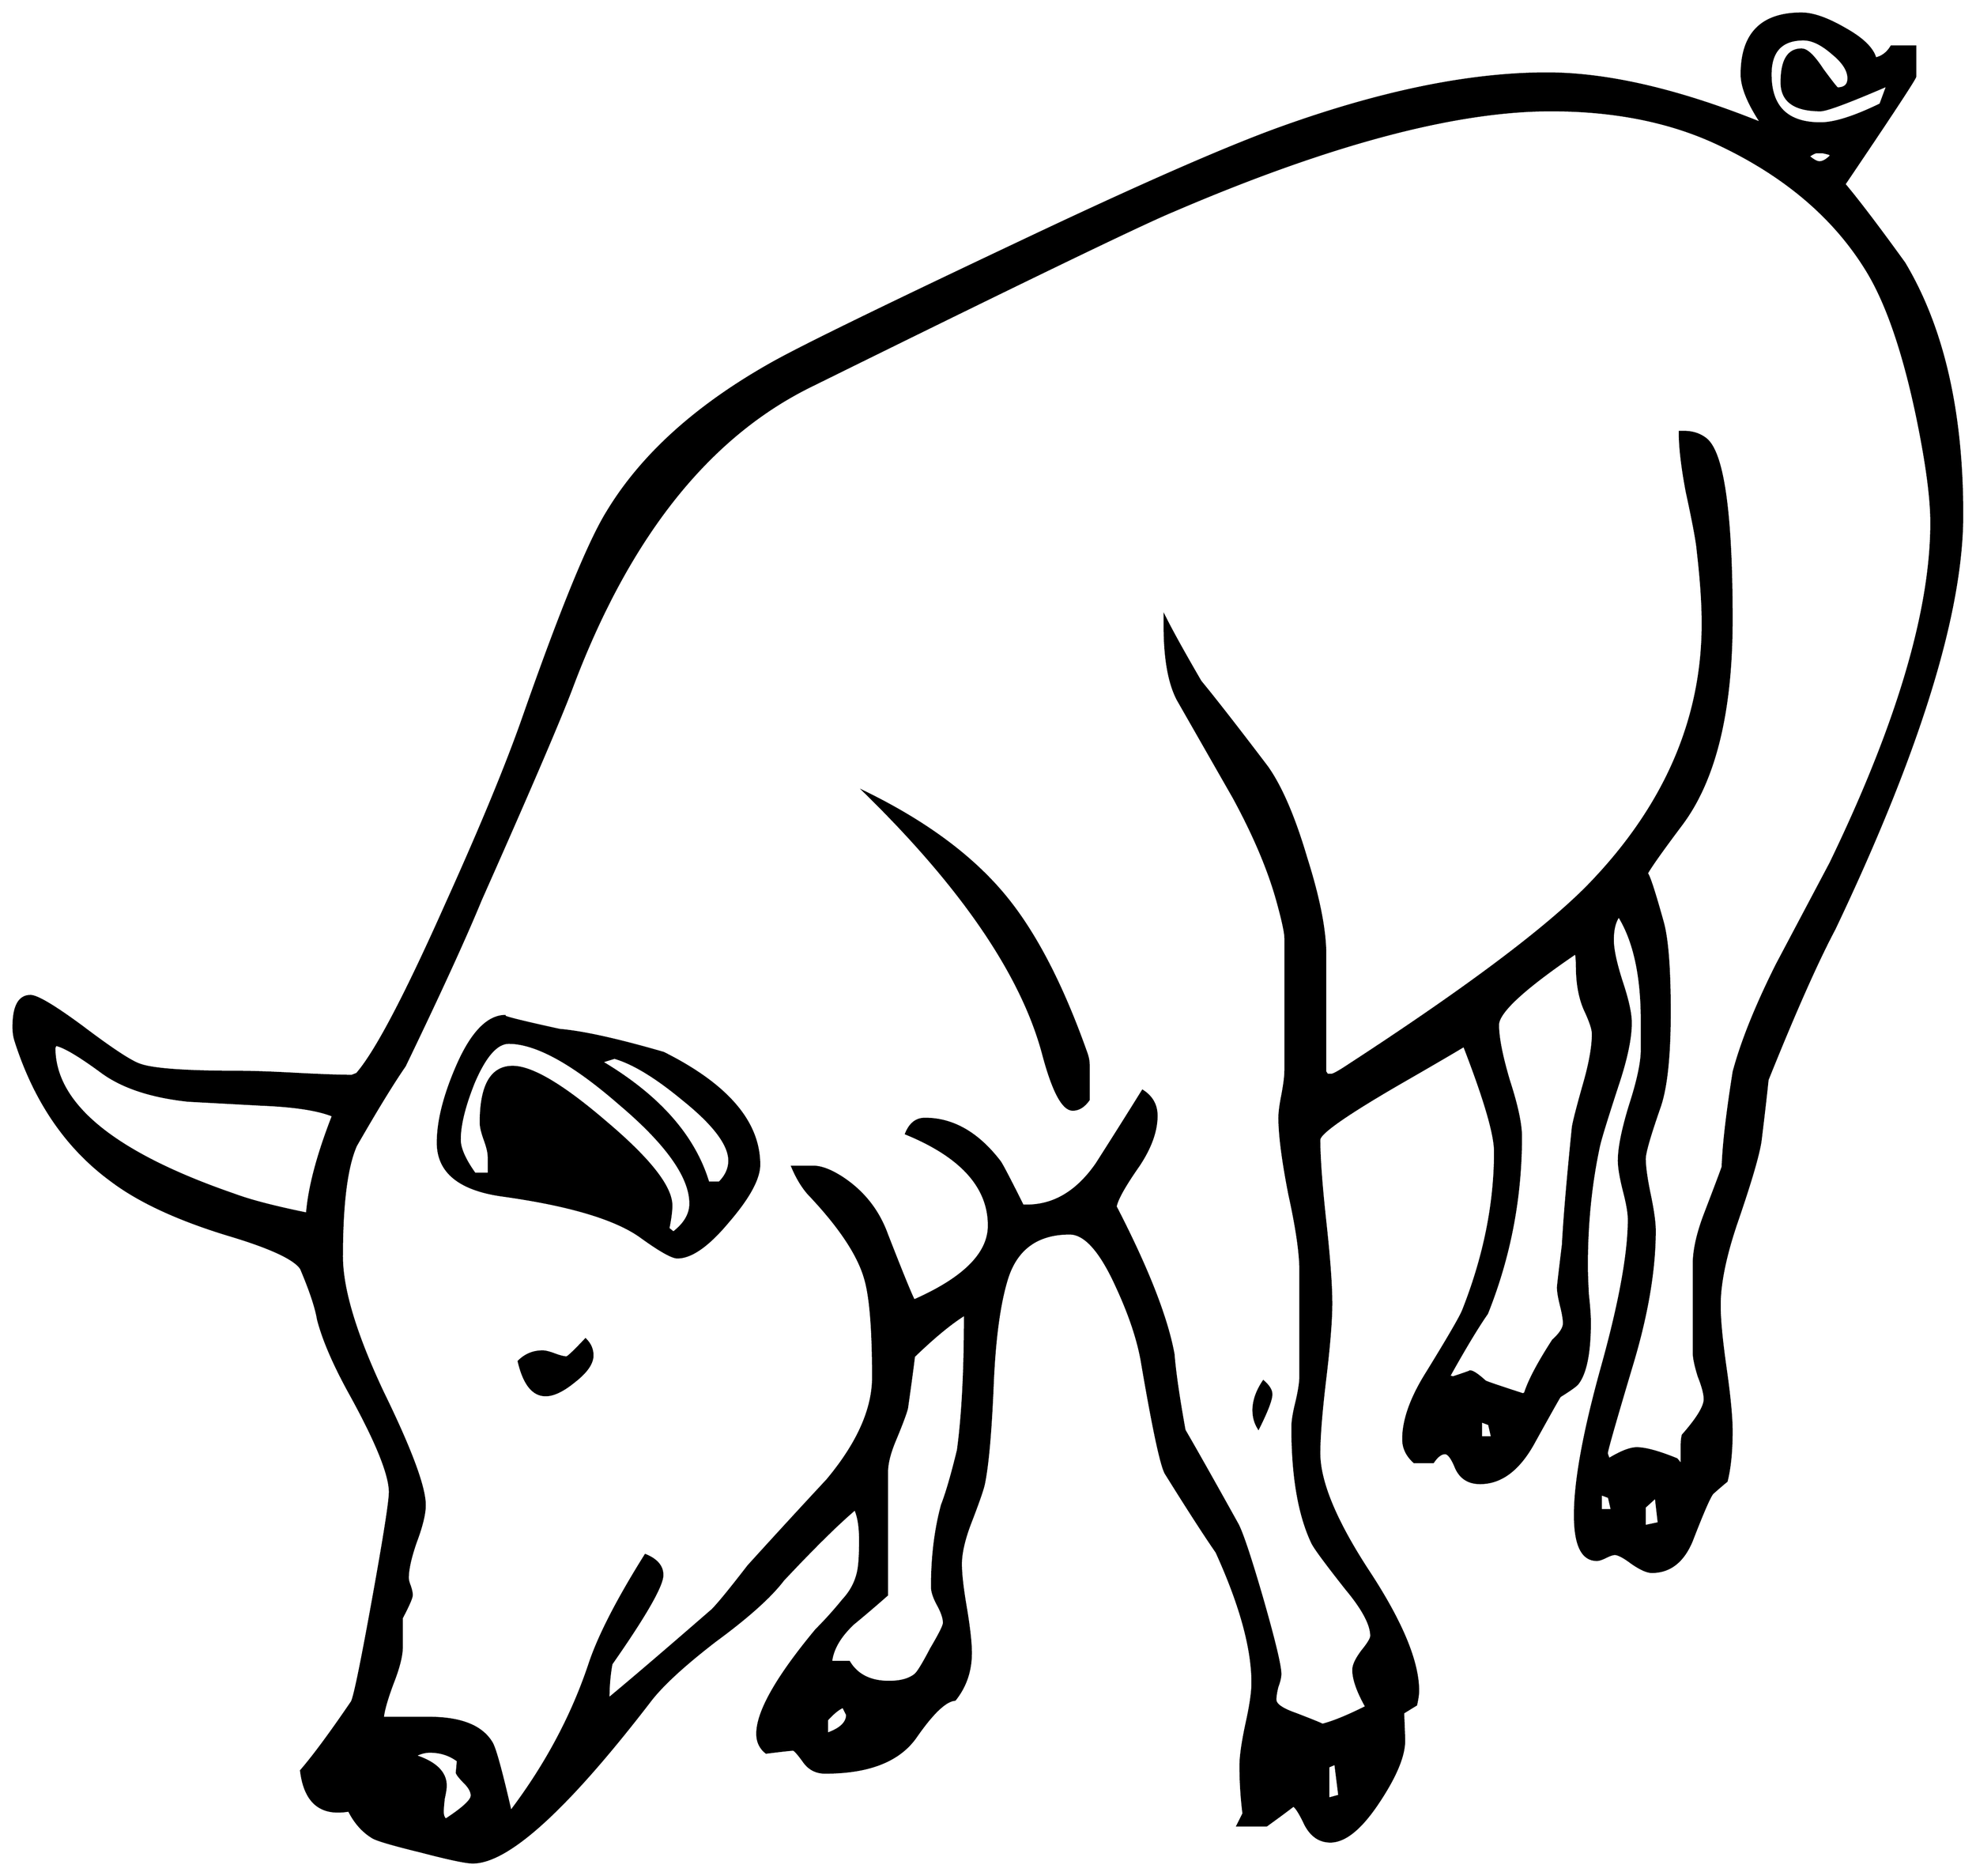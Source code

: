 


\begin{tikzpicture}[y=0.80pt, x=0.80pt, yscale=-1.0, xscale=1.0, inner sep=0pt, outer sep=0pt]
\begin{scope}[shift={(100.0,1743.0)},nonzero rule]
  \path[draw=.,fill=.,line width=1.600pt] (2016.0,-1043.0) ..
    controls (2016.0,-945.667) and (1973.333,-807.333) ..
    (1888.0,-628.0) .. controls (1870.667,-595.333) and
    (1848.333,-545.0) .. (1821.0,-477.0) .. controls
    (1819.667,-463.667) and (1817.333,-443.333) .. (1814.0,-416.0) ..
    controls (1812.0,-402.0) and (1804.0,-374.667) ..
    (1790.0,-334.0) .. controls (1778.667,-300.667) and
    (1773.0,-273.0) .. (1773.0,-251.0) .. controls
    (1773.0,-237.0) and (1775.0,-216.0) .. (1779.0,-188.0) ..
    controls (1783.0,-160.0) and (1785.0,-139.0) ..
    (1785.0,-125.0) .. controls (1785.0,-105.0) and
    (1783.333,-88.333) .. (1780.0,-75.0) .. controls (1776.667,-72.333)
    and (1772.0,-68.333) .. (1766.0,-63.0) .. controls
    (1763.333,-60.333) and (1756.333,-44.333) .. (1745.0,-15.0) ..
    controls (1736.333,5.667) and (1723.0,16.0) .. (1705.0,16.0) ..
    controls (1700.333,16.0) and (1693.667,13.0) .. (1685.0,7.0) ..
    controls (1677.0,1.0) and (1671.333,-2.0) .. (1668.0,-2.0) ..
    controls (1666.0,-2.0) and (1663.0,-1.0) .. (1659.0,1.0) ..
    controls (1655.0,3.0) and (1652.0,4.0) .. (1650.0,4.0) ..
    controls (1635.333,4.0) and (1628.0,-11.0) .. (1628.0,-41.0)
    .. controls (1628.0,-75.0) and (1637.0,-124.333) ..
    (1655.0,-189.0) .. controls (1673.0,-253.667) and
    (1682.0,-303.0) .. (1682.0,-337.0) .. controls
    (1682.0,-343.667) and (1680.333,-353.333) .. (1677.0,-366.0) ..
    controls (1673.667,-379.333) and (1672.0,-389.333) ..
    (1672.0,-396.0) .. controls (1672.0,-408.667) and
    (1675.667,-427.0) .. (1683.0,-451.0) .. controls
    (1691.0,-475.667) and (1695.0,-494.333) .. (1695.0,-507.0) --
    (1695.0,-536.0) .. controls (1695.0,-581.333) and
    (1687.333,-616.333) .. (1672.0,-641.0) .. controls
    (1668.0,-635.667) and (1666.0,-627.667) .. (1666.0,-617.0) ..
    controls (1666.0,-607.667) and (1669.0,-593.667) ..
    (1675.0,-575.0) .. controls (1681.0,-557.0) and
    (1684.0,-543.333) .. (1684.0,-534.0) .. controls
    (1684.0,-518.667) and (1679.667,-498.0) .. (1671.0,-472.0) ..
    controls (1659.667,-437.333) and (1653.333,-416.667) ..
    (1652.0,-410.0) .. controls (1644.0,-372.667) and
    (1640.0,-333.0) .. (1640.0,-291.0) .. controls
    (1640.0,-284.333) and (1640.333,-274.667) .. (1641.0,-262.0) ..
    controls (1642.333,-250.0) and (1643.0,-240.667) ..
    (1643.0,-234.0) .. controls (1643.0,-204.0) and
    (1639.0,-183.667) .. (1631.0,-173.0) .. controls
    (1629.667,-171.0) and (1623.667,-166.667) .. (1613.0,-160.0) ..
    controls (1612.333,-159.333) and (1603.333,-143.333) ..
    (1586.0,-112.0) .. controls (1571.333,-86.0) and
    (1553.667,-73.0) .. (1533.0,-73.0) .. controls (1521.667,-73.0)
    and (1513.667,-78.0) .. (1509.0,-88.0) .. controls
    (1505.0,-98.0) and (1501.333,-103.0) .. (1498.0,-103.0) ..
    controls (1494.0,-103.0) and (1490.0,-100.0) ..
    (1486.0,-94.0) -- (1467.0,-94.0) .. controls (1459.667,-100.667)
    and (1456.0,-108.333) .. (1456.0,-117.0) .. controls
    (1456.0,-136.333) and (1464.0,-158.667) .. (1480.0,-184.0) ..
    controls (1501.333,-218.667) and (1513.333,-239.333) ..
    (1516.0,-246.0) .. controls (1537.333,-300.0) and
    (1548.0,-353.0) .. (1548.0,-405.0) .. controls
    (1548.0,-422.333) and (1537.667,-457.667) .. (1517.0,-511.0) ..
    controls (1503.667,-503.0) and (1483.667,-491.333) ..
    (1457.0,-476.0) .. controls (1400.333,-443.333) and
    (1372.0,-423.667) .. (1372.0,-417.0) .. controls
    (1372.0,-399.0) and (1374.0,-371.667) .. (1378.0,-335.0) ..
    controls (1382.0,-298.333) and (1384.0,-271.0) ..
    (1384.0,-253.0) .. controls (1384.0,-236.333) and
    (1382.0,-211.333) .. (1378.0,-178.0) .. controls
    (1374.0,-144.667) and (1372.0,-119.667) .. (1372.0,-103.0) ..
    controls (1372.0,-74.333) and (1388.333,-35.0) .. (1421.0,15.0)
    .. controls (1454.333,65.667) and (1471.0,105.667) ..
    (1471.0,135.0) .. controls (1471.0,138.333) and (1470.333,143.0)
    .. (1469.0,149.0) -- (1456.0,157.0) .. controls
    (1456.667,173.667) and (1457.0,183.0) .. (1457.0,185.0) ..
    controls (1457.0,200.333) and (1448.333,221.0) .. (1431.0,247.0)
    .. controls (1413.667,273.0) and (1397.667,286.0) ..
    (1383.0,286.0) .. controls (1372.333,286.0) and (1364.0,280.333)
    .. (1358.0,269.0) .. controls (1352.667,257.667) and
    (1348.667,251.333) .. (1346.0,250.0) .. controls (1340.0,254.667)
    and (1331.0,261.333) .. (1319.0,270.0) -- (1290.0,270.0) --
    (1296.0,258.0) .. controls (1294.0,242.0) and (1293.0,226.0)
    .. (1293.0,210.0) .. controls (1293.0,200.667) and
    (1295.0,186.667) .. (1299.0,168.0) .. controls (1303.0,150.0)
    and (1305.0,136.333) .. (1305.0,127.0) .. controls
    (1305.0,92.333) and (1293.0,48.667) .. (1269.0,-4.0) .. controls
    (1257.0,-21.333) and (1240.0,-47.667) .. (1218.0,-83.0) ..
    controls (1213.333,-91.667) and (1205.333,-129.333) ..
    (1194.0,-196.0) .. controls (1190.0,-218.0) and
    (1181.667,-242.667) .. (1169.0,-270.0) .. controls
    (1153.0,-305.333) and (1137.333,-323.0) .. (1122.0,-323.0) ..
    controls (1089.333,-323.0) and (1068.333,-307.667) ..
    (1059.0,-277.0) .. controls (1051.667,-253.0) and
    (1047.0,-219.0) .. (1045.0,-175.0) .. controls
    (1043.0,-125.667) and (1040.0,-91.333) .. (1036.0,-72.0) ..
    controls (1034.667,-66.0) and (1030.0,-52.667) .. (1022.0,-32.0)
    .. controls (1016.0,-16.0) and (1013.0,-2.667) .. (1013.0,8.0)
    .. controls (1013.0,18.0) and (1014.667,32.667) .. (1018.0,52.0)
    .. controls (1021.333,72.0) and (1023.0,87.0) .. (1023.0,97.0)
    .. controls (1023.0,115.0) and (1017.667,130.667) ..
    (1007.0,144.0) .. controls (997.667,144.667) and (984.667,157.0)
    .. (968.0,181.0) .. controls (951.333,205.0) and (921.0,217.0)
    .. (877.0,217.0) .. controls (867.667,217.0) and (860.333,213.0)
    .. (855.0,205.0) .. controls (849.667,197.667) and (846.333,194.0)
    .. (845.0,194.0) .. controls (843.0,194.0) and (834.0,195.0)
    .. (818.0,197.0) .. controls (812.0,192.333) and (809.0,186.0)
    .. (809.0,178.0) .. controls (809.0,156.0) and (828.667,121.333)
    .. (868.0,74.0) .. controls (877.333,64.667) and (886.333,54.667) ..
    (895.0,44.0) .. controls (904.333,34.0) and (909.667,22.333) ..
    (911.0,9.0) .. controls (911.667,3.0) and (912.0,-5.333) ..
    (912.0,-16.0) .. controls (912.0,-29.333) and (910.333,-39.667) ..
    (907.0,-47.0) .. controls (889.667,-32.333) and (865.667,-8.667) ..
    (835.0,24.0) .. controls (822.333,40.667) and (799.667,61.0) ..
    (767.0,85.0) .. controls (735.0,109.667) and (713.0,130.0) ..
    (701.0,146.0) .. controls (618.333,253.333) and (559.333,307.0) ..
    (524.0,307.0) .. controls (517.333,307.0) and (500.0,303.333) ..
    (472.0,296.0) .. controls (444.667,289.333) and (428.667,284.667) ..
    (424.0,282.0) .. controls (414.0,276.0) and (406.0,267.0) ..
    (400.0,255.0) .. controls (396.0,255.667) and (392.333,256.0) ..
    (389.0,256.0) .. controls (367.667,256.0) and (355.333,242.333) ..
    (352.0,215.0) .. controls (364.667,200.333) and (381.667,177.333) ..
    (403.0,146.0) .. controls (405.667,140.667) and (412.667,106.667) ..
    (424.0,44.0) .. controls (435.333,-18.667) and (441.0,-54.667) ..
    (441.0,-64.0) .. controls (441.0,-81.333) and (428.0,-113.667)
    .. (402.0,-161.0) .. controls (385.333,-191.0) and
    (374.333,-216.333) .. (369.0,-237.0) .. controls (367.0,-249.0)
    and (361.333,-266.0) .. (352.0,-288.0) .. controls
    (345.333,-298.0) and (320.667,-309.333) .. (278.0,-322.0) ..
    controls (228.0,-337.333) and (189.333,-355.333) .. (162.0,-376.0)
    .. controls (117.333,-408.667) and (85.333,-455.333) ..
    (66.0,-516.0) .. controls (64.667,-520.0) and (64.0,-524.667) ..
    (64.0,-530.0) .. controls (64.0,-550.667) and (69.667,-561.0) ..
    (81.0,-561.0) .. controls (87.667,-561.0) and (105.0,-550.667)
    .. (133.0,-530.0) .. controls (163.0,-507.333) and
    (182.333,-494.667) .. (191.0,-492.0) .. controls (204.333,-487.333)
    and (237.667,-485.0) .. (291.0,-485.0) .. controls
    (303.667,-485.0) and (322.333,-484.333) .. (347.0,-483.0) ..
    controls (372.333,-481.667) and (391.0,-481.0) .. (403.0,-481.0)
    -- (408.0,-483.0) .. controls (426.667,-504.333) and
    (456.333,-560.667) .. (497.0,-652.0) .. controls (531.667,-728.667)
    and (557.333,-790.667) .. (574.0,-838.0) .. controls
    (612.0,-946.667) and (640.333,-1016.0) .. (659.0,-1046.0) ..
    controls (693.667,-1103.333) and (749.333,-1153.333) ..
    (826.0,-1196.0) .. controls (856.0,-1212.667) and
    (938.0,-1252.667) .. (1072.0,-1316.0) .. controls
    (1188.667,-1371.333) and (1274.333,-1409.0) .. (1329.0,-1429.0) ..
    controls (1431.667,-1466.333) and (1522.0,-1485.0) ..
    (1600.0,-1485.0) .. controls (1660.667,-1485.0) and
    (1732.333,-1468.333) .. (1815.0,-1435.0) .. controls
    (1801.667,-1455.0) and (1795.0,-1471.333) .. (1795.0,-1484.0) ..
    controls (1795.0,-1524.667) and (1815.0,-1545.0) ..
    (1855.0,-1545.0) .. controls (1866.333,-1545.0) and
    (1880.667,-1540.0) .. (1898.0,-1530.0) .. controls
    (1916.0,-1520.0) and (1926.333,-1510.0) .. (1929.0,-1500.0) ..
    controls (1935.667,-1501.333) and (1941.0,-1505.333) ..
    (1945.0,-1512.0) -- (1969.0,-1512.0) -- (1969.0,-1482.0) ..
    controls (1969.0,-1480.0) and (1945.333,-1444.0) ..
    (1898.0,-1374.0) .. controls (1912.0,-1357.333) and
    (1932.0,-1331.0) .. (1958.0,-1295.0) .. controls
    (1996.667,-1230.333) and (2016.0,-1146.333) .. (2016.0,-1043.0) --
    cycle(1941.0,-1473.0) .. controls (1902.333,-1456.333) and
    (1880.0,-1448.0) .. (1874.0,-1448.0) .. controls
    (1848.0,-1448.0) and (1835.0,-1457.333) .. (1835.0,-1476.0) ..
    controls (1835.0,-1498.0) and (1841.667,-1509.0) ..
    (1855.0,-1509.0) .. controls (1860.333,-1509.0) and
    (1867.333,-1502.333) .. (1876.0,-1489.0) .. controls
    (1885.333,-1476.333) and (1890.333,-1470.0) .. (1891.0,-1470.0) ..
    controls (1898.333,-1470.0) and (1902.0,-1473.333) ..
    (1902.0,-1480.0) .. controls (1902.0,-1488.0) and
    (1896.667,-1496.333) .. (1886.0,-1505.0) .. controls
    (1875.333,-1514.333) and (1865.667,-1519.0) .. (1857.0,-1519.0) ..
    controls (1835.0,-1519.0) and (1824.0,-1507.333) ..
    (1824.0,-1484.0) .. controls (1824.0,-1451.333) and
    (1840.667,-1435.0) .. (1874.0,-1435.0) .. controls
    (1888.0,-1435.0) and (1908.0,-1441.333) .. (1934.0,-1454.0) --
    (1941.0,-1473.0) -- cycle(1884.0,-1402.0) --
    (1884.0,-1404.0) .. controls (1882.0,-1404.667) and
    (1879.333,-1405.333) .. (1876.0,-1406.0) -- (1870.0,-1406.0) ..
    controls (1868.667,-1406.0) and (1866.0,-1404.667) ..
    (1862.0,-1402.0) .. controls (1866.667,-1398.0) and
    (1870.333,-1396.0) .. (1873.0,-1396.0) .. controls
    (1876.333,-1396.0) and (1880.0,-1398.0) .. (1884.0,-1402.0) --
    cycle(1646.0,-523.0) .. controls (1646.0,-527.667) and
    (1643.333,-535.667) .. (1638.0,-547.0) .. controls
    (1632.667,-559.0) and (1630.0,-573.667) .. (1630.0,-591.0) ..
    controls (1630.0,-595.667) and (1629.667,-600.0) ..
    (1629.0,-604.0) .. controls (1577.0,-568.667) and
    (1551.0,-544.667) .. (1551.0,-532.0) .. controls
    (1551.0,-519.333) and (1554.667,-500.667) .. (1562.0,-476.0) ..
    controls (1570.0,-451.333) and (1574.0,-432.667) ..
    (1574.0,-420.0) .. controls (1574.0,-358.667) and
    (1562.667,-299.667) .. (1540.0,-243.0) .. controls
    (1530.667,-229.667) and (1518.0,-208.667) .. (1502.0,-180.0) --
    (1506.0,-179.0) .. controls (1518.0,-183.0) and
    (1523.667,-185.0) .. (1523.0,-185.0) .. controls
    (1525.667,-185.0) and (1530.667,-181.667) .. (1538.0,-175.0) ..
    controls (1538.667,-174.333) and (1551.333,-170.0) ..
    (1576.0,-162.0) -- (1578.0,-163.0) .. controls
    (1582.0,-175.667) and (1591.333,-193.333) .. (1606.0,-216.0) ..
    controls (1613.333,-222.667) and (1617.0,-228.333) ..
    (1617.0,-233.0) .. controls (1617.0,-237.0) and
    (1616.0,-243.0) .. (1614.0,-251.0) .. controls
    (1612.0,-259.0) and (1611.0,-265.0) .. (1611.0,-269.0) ..
    controls (1611.0,-270.333) and (1612.667,-284.667) ..
    (1616.0,-312.0) .. controls (1617.333,-338.0) and
    (1620.667,-377.333) .. (1626.0,-430.0) .. controls
    (1627.333,-437.333) and (1631.333,-452.667) .. (1638.0,-476.0) ..
    controls (1643.333,-495.333) and (1646.0,-511.0) ..
    (1646.0,-523.0) -- cycle(1985.0,-1035.0) .. controls
    (1985.0,-1059.667) and (1980.333,-1094.667) .. (1971.0,-1140.0) ..
    controls (1957.667,-1204.0) and (1941.333,-1252.333) ..
    (1922.0,-1285.0) .. controls (1889.333,-1339.667) and
    (1838.667,-1383.0) .. (1770.0,-1415.0) .. controls
    (1722.667,-1437.0) and (1667.333,-1448.0) .. (1604.0,-1448.0) ..
    controls (1508.0,-1448.0) and (1381.667,-1414.333) ..
    (1225.0,-1347.0) .. controls (1194.333,-1334.333) and
    (1073.667,-1276.0) .. (863.0,-1172.0) .. controls
    (759.667,-1121.333) and (679.667,-1020.333) .. (623.0,-869.0) ..
    controls (610.333,-835.667) and (580.0,-765.0) .. (532.0,-657.0)
    .. controls (516.667,-619.667) and (491.333,-564.333) ..
    (456.0,-491.0) .. controls (444.0,-473.667) and (427.667,-447.0)
    .. (407.0,-411.0) .. controls (397.667,-389.667) and
    (393.0,-352.667) .. (393.0,-300.0) .. controls (393.0,-267.333)
    and (406.667,-222.0) .. (434.0,-164.0) .. controls
    (462.0,-106.667) and (476.0,-69.0) .. (476.0,-51.0) ..
    controls (476.0,-42.333) and (473.0,-30.0) .. (467.0,-14.0) ..
    controls (461.667,1.333) and (459.0,13.333) .. (459.0,22.0) ..
    controls (459.0,24.0) and (459.667,26.667) .. (461.0,30.0) ..
    controls (462.333,34.0) and (463.0,37.0) .. (463.0,39.0) ..
    controls (463.0,41.667) and (459.667,49.333) .. (453.0,62.0) ..
    controls (453.0,62.0) and (453.0,71.667) .. (453.0,91.0) ..
    controls (453.0,99.667) and (450.0,111.667) .. (444.0,127.0) ..
    controls (438.0,143.0) and (434.667,154.667) .. (434.0,162.0) ..
    controls (434.0,162.0) and (449.333,162.0) .. (480.0,162.0) ..
    controls (512.0,162.0) and (533.0,170.333) .. (543.0,187.0) ..
    controls (546.333,192.333) and (552.667,215.333) .. (562.0,256.0) ..
    controls (597.333,209.333) and (623.667,160.0) .. (641.0,108.0) ..
    controls (650.333,80.0) and (669.0,43.667) .. (697.0,-1.0) ..
    controls (708.333,3.667) and (714.0,10.333) .. (714.0,19.0) ..
    controls (714.0,29.667) and (697.0,59.333) .. (663.0,108.0) ..
    controls (661.0,118.667) and (660.0,130.333) .. (660.0,143.0) ..
    controls (683.333,123.667) and (718.0,94.0) .. (764.0,54.0) ..
    controls (770.0,48.0) and (782.0,33.333) .. (800.0,10.0) ..
    controls (826.0,-18.667) and (852.333,-47.333) .. (879.0,-76.0) ..
    controls (909.667,-112.667) and (925.0,-147.0) .. (925.0,-179.0)
    .. controls (925.0,-227.0) and (922.333,-260.0) ..
    (917.0,-278.0) .. controls (910.333,-301.333) and (892.333,-328.667)
    .. (863.0,-360.0) .. controls (855.667,-367.333) and
    (849.333,-377.333) .. (844.0,-390.0) -- (865.0,-390.0) ..
    controls (873.0,-390.0) and (882.667,-386.333) .. (894.0,-379.0)
    .. controls (915.333,-365.0) and (930.333,-346.0) ..
    (939.0,-322.0) .. controls (954.333,-282.667) and (963.333,-260.667)
    .. (966.0,-256.0) .. controls (1016.0,-278.0) and
    (1041.0,-303.0) .. (1041.0,-331.0) .. controls
    (1041.0,-369.667) and (1013.333,-400.333) .. (958.0,-423.0) ..
    controls (962.0,-433.0) and (968.333,-438.0) .. (977.0,-438.0)
    .. controls (1005.0,-438.0) and (1030.0,-423.667) ..
    (1052.0,-395.0) .. controls (1054.0,-392.333) and
    (1061.667,-377.667) .. (1075.0,-351.0) -- (1079.0,-351.0) ..
    controls (1106.333,-351.0) and (1129.667,-365.0) ..
    (1149.0,-393.0) .. controls (1164.333,-417.0) and
    (1179.667,-441.333) .. (1195.0,-466.0) .. controls
    (1204.333,-460.0) and (1209.0,-451.667) .. (1209.0,-441.0) ..
    controls (1209.0,-425.667) and (1203.0,-409.0) ..
    (1191.0,-391.0) .. controls (1177.0,-371.0) and
    (1169.333,-357.333) .. (1168.0,-350.0) .. controls
    (1200.0,-288.0) and (1219.333,-238.667) .. (1226.0,-202.0) ..
    controls (1227.333,-184.667) and (1231.0,-159.333) ..
    (1237.0,-126.0) .. controls (1249.0,-105.333) and
    (1266.667,-74.0) .. (1290.0,-32.0) .. controls (1294.667,-23.333)
    and (1303.0,1.667) .. (1315.0,43.0) .. controls (1327.0,85.0)
    and (1333.0,110.0) .. (1333.0,118.0) .. controls
    (1333.0,121.333) and (1332.0,125.667) .. (1330.0,131.0) ..
    controls (1328.667,136.333) and (1328.0,140.667) .. (1328.0,144.0)
    .. controls (1328.0,148.667) and (1334.667,153.333) ..
    (1348.0,158.0) .. controls (1365.333,164.667) and (1374.333,168.333)
    .. (1375.0,169.0) .. controls (1385.667,166.333) and
    (1400.333,160.333) .. (1419.0,151.0) .. controls (1410.333,135.667)
    and (1406.0,123.333) .. (1406.0,114.0) .. controls
    (1406.0,109.333) and (1409.0,103.0) .. (1415.0,95.0) ..
    controls (1421.0,87.667) and (1424.0,82.667) .. (1424.0,80.0) ..
    controls (1424.0,68.667) and (1415.667,53.0) .. (1399.0,33.0) ..
    controls (1379.0,7.667) and (1367.667,-7.667) .. (1365.0,-13.0) ..
    controls (1351.667,-41.0) and (1345.0,-79.667) ..
    (1345.0,-129.0) .. controls (1345.0,-135.0) and
    (1346.333,-143.333) .. (1349.0,-154.0) .. controls
    (1351.667,-165.333) and (1353.0,-174.0) .. (1353.0,-180.0) --
    (1353.0,-286.0) .. controls (1353.0,-303.333) and
    (1349.333,-328.667) .. (1342.0,-362.0) .. controls
    (1335.333,-396.0) and (1332.0,-421.667) .. (1332.0,-439.0) ..
    controls (1332.0,-444.333) and (1333.0,-452.0) ..
    (1335.0,-462.0) .. controls (1337.0,-472.667) and
    (1338.0,-480.667) .. (1338.0,-486.0) -- (1338.0,-619.0) ..
    controls (1338.0,-624.333) and (1335.333,-636.667) ..
    (1330.0,-656.0) .. controls (1321.333,-687.333) and
    (1306.667,-722.0) .. (1286.0,-760.0) .. controls
    (1267.333,-792.667) and (1248.667,-825.333) .. (1230.0,-858.0) ..
    controls (1221.333,-874.667) and (1217.0,-899.333) ..
    (1217.0,-932.0) -- (1217.0,-941.0) .. controls
    (1224.333,-926.333) and (1236.333,-904.667) .. (1253.0,-876.0) ..
    controls (1268.333,-857.333) and (1290.667,-828.667) ..
    (1320.0,-790.0) .. controls (1334.0,-770.0) and
    (1347.0,-739.667) .. (1359.0,-699.0) .. controls
    (1371.667,-659.0) and (1378.0,-626.667) .. (1378.0,-602.0) --
    (1378.0,-485.0) -- (1380.0,-482.0) -- (1384.0,-482.0) ..
    controls (1386.0,-482.0) and (1392.0,-485.333) ..
    (1402.0,-492.0) .. controls (1518.667,-568.0) and
    (1598.333,-627.667) .. (1641.0,-671.0) .. controls
    (1717.667,-749.667) and (1756.0,-837.333) .. (1756.0,-934.0) ..
    controls (1756.0,-954.0) and (1754.333,-978.333) ..
    (1751.0,-1007.0) .. controls (1750.333,-1015.667) and
    (1746.667,-1035.333) .. (1740.0,-1066.0) .. controls
    (1735.333,-1090.667) and (1733.0,-1110.667) .. (1733.0,-1126.0) --
    (1737.0,-1126.0) .. controls (1745.667,-1126.0) and
    (1753.0,-1123.667) .. (1759.0,-1119.0) .. controls
    (1776.333,-1105.667) and (1785.0,-1045.333) .. (1785.0,-938.0) ..
    controls (1785.0,-846.0) and (1768.333,-777.667) ..
    (1735.0,-733.0) .. controls (1711.0,-701.0) and
    (1699.0,-683.667) .. (1699.0,-681.0) .. controls
    (1699.0,-691.0) and (1704.667,-675.667) .. (1716.0,-635.0) ..
    controls (1720.667,-618.333) and (1723.0,-588.333) ..
    (1723.0,-545.0) .. controls (1723.0,-501.0) and
    (1719.667,-469.333) .. (1713.0,-450.0) .. controls
    (1703.0,-421.333) and (1698.0,-404.0) .. (1698.0,-398.0) ..
    controls (1698.0,-390.0) and (1699.667,-378.0) ..
    (1703.0,-362.0) .. controls (1706.333,-346.0) and
    (1708.0,-334.0) .. (1708.0,-326.0) .. controls
    (1708.0,-287.333) and (1700.667,-243.333) .. (1686.0,-194.0) ..
    controls (1668.667,-136.0) and (1660.0,-105.667) ..
    (1660.0,-103.0) .. controls (1660.0,-102.333) and
    (1660.667,-100.333) .. (1662.0,-97.0) .. controls
    (1674.0,-104.333) and (1683.333,-108.0) .. (1690.0,-108.0) ..
    controls (1698.667,-108.0) and (1712.0,-104.333) ..
    (1730.0,-97.0) -- (1735.0,-91.0) .. controls (1735.0,-91.0)
    and (1735.0,-98.0) .. (1735.0,-112.0) .. controls
    (1735.0,-115.333) and (1735.333,-118.333) .. (1736.0,-121.0) ..
    controls (1750.667,-137.667) and (1758.0,-149.667) ..
    (1758.0,-157.0) .. controls (1758.0,-162.333) and
    (1756.0,-170.0) .. (1752.0,-180.0) .. controls
    (1748.667,-190.667) and (1747.0,-198.667) .. (1747.0,-204.0) --
    (1747.0,-292.0) .. controls (1747.0,-306.0) and
    (1750.667,-322.667) .. (1758.0,-342.0) .. controls
    (1770.0,-373.333) and (1776.0,-389.333) .. (1776.0,-390.0) ..
    controls (1776.667,-411.333) and (1780.333,-443.0) ..
    (1787.0,-485.0) .. controls (1795.0,-515.0) and
    (1809.333,-550.667) .. (1830.0,-592.0) .. controls
    (1848.0,-626.0) and (1866.0,-660.0) .. (1884.0,-694.0) ..
    controls (1951.333,-833.333) and (1985.0,-947.0) ..
    (1985.0,-1035.0) -- cycle(1712.0,-33.0) -- (1709.0,-59.0) --
    (1698.0,-49.0) -- (1698.0,-30.0) -- (1712.0,-33.0) --
    cycle(1665.0,-46.0) -- (1662.0,-59.0) -- (1654.0,-62.0) --
    (1654.0,-46.0) -- (1665.0,-46.0) -- cycle(1545.0,-119.0) --
    (1542.0,-132.0) -- (1534.0,-135.0) -- (1534.0,-119.0) --
    (1545.0,-119.0) -- cycle(1392.0,240.0) -- (1388.0,208.0) --
    (1381.0,211.0) -- (1381.0,243.0) -- (1392.0,240.0) --
    cycle(1017.0,-239.0) -- (1017.0,-242.0) .. controls
    (1003.0,-233.333) and (986.0,-219.333) .. (966.0,-200.0) ..
    controls (964.667,-188.667) and (962.333,-171.333) .. (959.0,-148.0)
    .. controls (957.667,-142.667) and (953.667,-132.0) ..
    (947.0,-116.0) .. controls (941.667,-103.333) and (939.0,-92.667)
    .. (939.0,-84.0) -- (939.0,39.0) .. controls (927.667,49.0)
    and (916.333,58.667) .. (905.0,68.0) .. controls (891.667,80.667)
    and (884.333,93.333) .. (883.0,106.0) -- (901.0,106.0) ..
    controls (909.0,119.333) and (922.333,126.0) .. (941.0,126.0) ..
    controls (952.333,126.0) and (961.0,123.667) .. (967.0,119.0) ..
    controls (969.667,117.0) and (975.0,108.333) .. (983.0,93.0) ..
    controls (991.667,78.333) and (996.0,69.667) .. (996.0,67.0) ..
    controls (996.0,62.333) and (994.0,56.333) .. (990.0,49.0) ..
    controls (986.0,41.667) and (984.0,35.667) .. (984.0,31.0) ..
    controls (984.0,1.0) and (987.333,-26.333) .. (994.0,-51.0) ..
    controls (998.667,-63.0) and (1004.0,-81.333) .. (1010.0,-106.0)
    .. controls (1014.667,-140.667) and (1017.0,-185.0) ..
    (1017.0,-239.0) -- cycle(899.0,159.0) -- (895.0,151.0) ..
    controls (890.333,153.0) and (885.0,157.333) .. (879.0,164.0) --
    (879.0,178.0) .. controls (892.333,173.333) and (899.0,167.0) ..
    (899.0,159.0) -- cycle(384.0,-441.0) .. controls
    (369.333,-447.0) and (345.667,-450.667) .. (313.0,-452.0) ..
    controls (288.333,-453.333) and (263.667,-454.667) .. (239.0,-456.0)
    .. controls (201.667,-460.0) and (172.667,-469.667) ..
    (152.0,-485.0) .. controls (129.333,-501.667) and (114.0,-510.667)
    .. (106.0,-512.0) .. controls (106.0,-511.333) and
    (105.667,-510.333) .. (105.0,-509.0) .. controls (105.0,-452.333)
    and (165.0,-403.333) .. (285.0,-362.0) .. controls
    (301.0,-356.0) and (325.333,-349.667) .. (358.0,-343.0) ..
    controls (360.0,-369.0) and (368.667,-401.667) .. (384.0,-441.0)
    -- cycle(523.0,240.0) .. controls (523.0,236.0) and
    (520.667,231.667) .. (516.0,227.0) .. controls (511.333,222.333) and
    (508.667,219.0) .. (508.0,217.0) .. controls (508.667,210.333) and
    (509.0,206.333) .. (509.0,205.0) .. controls (501.0,199.0) and
    (491.667,196.0) .. (481.0,196.0) .. controls (476.333,196.0) and
    (471.333,197.333) .. (466.0,200.0) .. controls (486.667,206.667) and
    (497.0,216.667) .. (497.0,230.0) .. controls (497.0,232.667) and
    (496.333,237.0) .. (495.0,243.0) .. controls (494.333,249.0) and
    (494.0,253.333) .. (494.0,256.0) .. controls (494.0,260.0) and
    (495.0,262.667) .. (497.0,264.0) .. controls (514.333,252.667) and
    (523.0,244.667) .. (523.0,240.0) -- cycle(1141.0,-457.0) ..
    controls (1136.333,-450.333) and (1131.0,-447.0) ..
    (1125.0,-447.0) .. controls (1115.0,-447.0) and
    (1105.0,-466.0) .. (1095.0,-504.0) .. controls
    (1073.667,-582.667) and (1014.333,-669.667) .. (917.0,-765.0) ..
    controls (978.333,-735.0) and (1025.333,-700.0) ..
    (1058.0,-660.0) .. controls (1088.0,-623.333) and
    (1115.0,-571.0) .. (1139.0,-503.0) .. controls
    (1140.333,-499.0) and (1141.0,-495.333) .. (1141.0,-492.0) --
    (1141.0,-457.0) -- cycle(1324.0,-162.0) .. controls
    (1324.0,-156.667) and (1319.667,-145.333) .. (1311.0,-128.0) ..
    controls (1307.667,-133.333) and (1306.0,-139.333) ..
    (1306.0,-146.0) .. controls (1306.0,-155.333) and
    (1309.333,-165.0) .. (1316.0,-175.0) .. controls
    (1321.333,-170.333) and (1324.0,-166.0) .. (1324.0,-162.0) --
    cycle(811.0,-392.0) .. controls (811.0,-378.0) and
    (800.667,-359.0) .. (780.0,-335.0) .. controls (760.0,-311.0)
    and (743.0,-299.0) .. (729.0,-299.0) .. controls
    (723.667,-299.0) and (711.333,-306.0) .. (692.0,-320.0) ..
    controls (666.667,-338.0) and (620.667,-351.667) .. (554.0,-361.0)
    .. controls (510.667,-367.0) and (489.0,-384.667) ..
    (489.0,-414.0) .. controls (489.0,-435.333) and (495.333,-460.667)
    .. (508.0,-490.0) .. controls (522.667,-524.0) and
    (539.0,-541.0) .. (557.0,-541.0) .. controls (550.333,-541.0)
    and (568.333,-536.333) .. (611.0,-527.0) .. controls
    (634.333,-525.0) and (669.0,-517.333) .. (715.0,-504.0) ..
    controls (779.0,-472.0) and (811.0,-434.667) .. (811.0,-392.0)
    -- cycle(644.0,-201.0) .. controls (644.0,-193.0) and
    (638.0,-184.333) .. (626.0,-175.0) .. controls (614.667,-165.667)
    and (605.0,-161.0) .. (597.0,-161.0) .. controls
    (584.333,-161.0) and (575.333,-172.333) .. (570.0,-195.0) ..
    controls (576.667,-201.667) and (584.667,-205.0) .. (594.0,-205.0)
    .. controls (596.667,-205.0) and (600.667,-204.0) ..
    (606.0,-202.0) .. controls (611.333,-200.0) and (615.333,-199.0)
    .. (618.0,-199.0) .. controls (619.333,-199.0) and
    (625.667,-205.0) .. (637.0,-217.0) .. controls (641.667,-212.333)
    and (644.0,-207.0) .. (644.0,-201.0) -- cycle(781.0,-396.0)
    .. controls (781.0,-412.0) and (765.667,-432.333) ..
    (735.0,-457.0) .. controls (707.667,-479.667) and (684.667,-493.667)
    .. (666.0,-499.0) -- (653.0,-495.0) .. controls
    (710.333,-461.0) and (746.0,-420.667) .. (760.0,-374.0) --
    (771.0,-374.0) .. controls (777.667,-380.667) and (781.0,-388.0)
    .. (781.0,-396.0) -- cycle(742.0,-353.0) .. controls
    (742.0,-379.667) and (718.333,-413.0) .. (671.0,-453.0) ..
    controls (624.333,-493.667) and (587.333,-514.0) .. (560.0,-514.0)
    .. controls (548.0,-514.0) and (536.333,-500.667) ..
    (525.0,-474.0) .. controls (515.667,-450.667) and (511.0,-431.667)
    .. (511.0,-417.0) .. controls (511.0,-408.333) and
    (516.0,-397.0) .. (526.0,-383.0) -- (540.0,-383.0) --
    (540.0,-400.0) .. controls (540.0,-404.0) and (538.667,-409.667)
    .. (536.0,-417.0) .. controls (533.333,-424.333) and
    (532.0,-430.0) .. (532.0,-434.0) .. controls (532.0,-471.333)
    and (542.667,-490.0) .. (564.0,-490.0) .. controls
    (583.333,-490.0) and (614.667,-471.333) .. (658.0,-434.0) ..
    controls (701.333,-397.333) and (723.0,-369.667) .. (723.0,-351.0)
    .. controls (723.0,-345.667) and (722.0,-338.0) ..
    (720.0,-328.0) -- (725.0,-324.0) .. controls (736.333,-332.667)
    and (742.0,-342.333) .. (742.0,-353.0) -- cycle;
\end{scope}

\end{tikzpicture}

